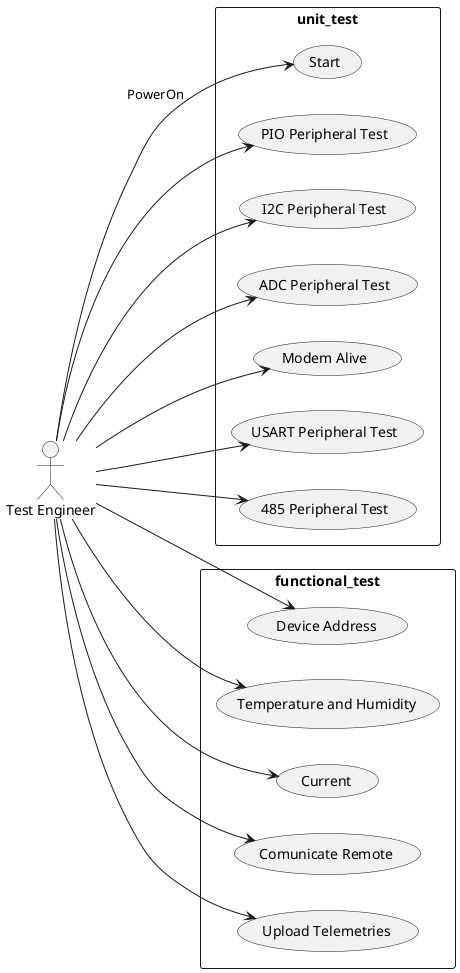 @startuml
top to bottom direction
actor :Test Engineer: as User

rectangle unit_test {
          left to right direction
          User --> (Start) : PowerOn
          User --> (PIO Peripheral Test)
          User --> (I2C Peripheral Test)
          User --> (ADC Peripheral Test)
          User --> (Modem Alive)
          User --> (USART Peripheral Test)
          User --> (485 Peripheral Test)
}

rectangle functional_test {
          left to right direction
          User --> ( Device Address) 
          User --> ( Temperature and Humidity)
          User --> ( Current)
          User --> ( Comunicate Remote)
          User --> ( Upload Telemetries)
}
@enduml
